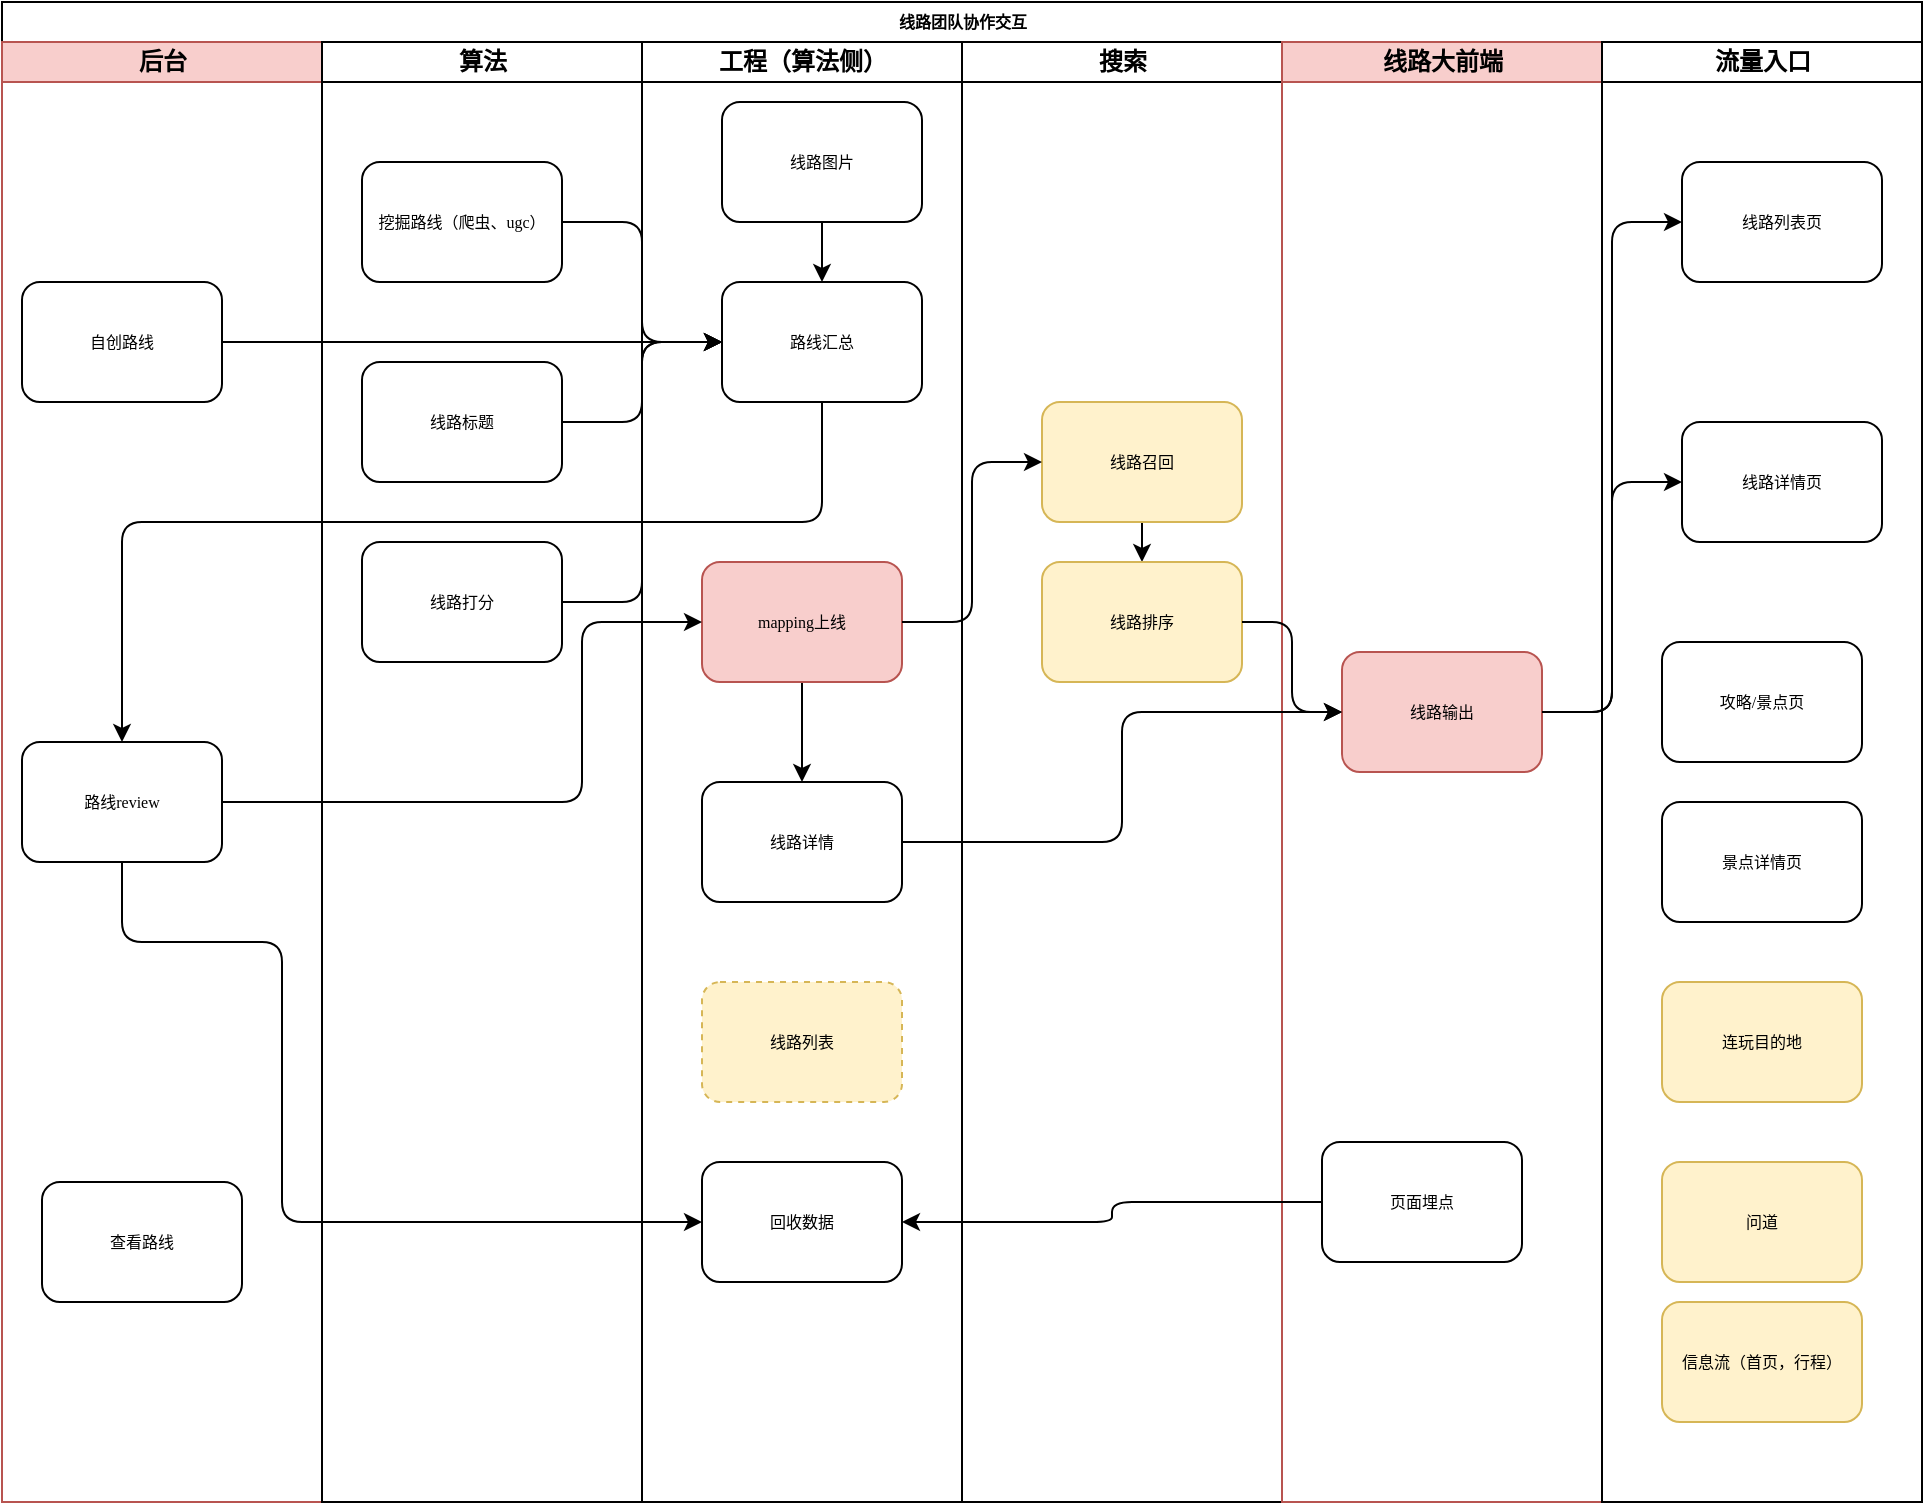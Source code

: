 <mxfile version="24.7.10" pages="2">
  <diagram name="PGC线路团队协作图" id="74e2e168-ea6b-b213-b513-2b3c1d86103e">
    <mxGraphModel dx="2074" dy="1118" grid="1" gridSize="10" guides="1" tooltips="1" connect="1" arrows="1" fold="1" page="1" pageScale="1" pageWidth="1100" pageHeight="850" background="none" math="0" shadow="0">
      <root>
        <mxCell id="0" />
        <mxCell id="1" parent="0" />
        <mxCell id="77e6c97f196da883-1" value="线路团队协作交互" style="swimlane;html=1;childLayout=stackLayout;startSize=20;rounded=0;shadow=0;labelBackgroundColor=none;strokeWidth=1;fontFamily=Verdana;fontSize=8;align=center;" parent="1" vertex="1">
          <mxGeometry x="70" y="30" width="960" height="750" as="geometry" />
        </mxCell>
        <mxCell id="77e6c97f196da883-2" value="后台" style="swimlane;html=1;startSize=20;fillColor=#f8cecc;strokeColor=#b85450;" parent="77e6c97f196da883-1" vertex="1">
          <mxGeometry y="20" width="160" height="730" as="geometry" />
        </mxCell>
        <mxCell id="77e6c97f196da883-8" value="自创路线" style="rounded=1;whiteSpace=wrap;html=1;shadow=0;labelBackgroundColor=none;strokeWidth=1;fontFamily=Verdana;fontSize=8;align=center;" parent="77e6c97f196da883-2" vertex="1">
          <mxGeometry x="10" y="120" width="100" height="60" as="geometry" />
        </mxCell>
        <mxCell id="77e6c97f196da883-9" value="路线review" style="rounded=1;whiteSpace=wrap;html=1;shadow=0;labelBackgroundColor=none;strokeWidth=1;fontFamily=Verdana;fontSize=8;align=center;" parent="77e6c97f196da883-2" vertex="1">
          <mxGeometry x="10" y="350" width="100" height="60" as="geometry" />
        </mxCell>
        <mxCell id="mpfO-ckbmW8xnLMsvUuP-3" value="查看路线" style="rounded=1;whiteSpace=wrap;html=1;shadow=0;labelBackgroundColor=none;strokeWidth=1;fontFamily=Verdana;fontSize=8;align=center;" vertex="1" parent="77e6c97f196da883-2">
          <mxGeometry x="20" y="570" width="100" height="60" as="geometry" />
        </mxCell>
        <mxCell id="77e6c97f196da883-3" value="算法" style="swimlane;html=1;startSize=20;" parent="77e6c97f196da883-1" vertex="1">
          <mxGeometry x="160" y="20" width="160" height="730" as="geometry" />
        </mxCell>
        <mxCell id="xqhfm99gbNMzv0-Y3LiP-1" value="挖掘路线（爬虫、ugc）" style="rounded=1;whiteSpace=wrap;html=1;shadow=0;labelBackgroundColor=none;strokeWidth=1;fontFamily=Verdana;fontSize=8;align=center;" vertex="1" parent="77e6c97f196da883-3">
          <mxGeometry x="20" y="60" width="100" height="60" as="geometry" />
        </mxCell>
        <mxCell id="xqhfm99gbNMzv0-Y3LiP-5" value="线路标题" style="rounded=1;whiteSpace=wrap;html=1;shadow=0;labelBackgroundColor=none;strokeWidth=1;fontFamily=Verdana;fontSize=8;align=center;" vertex="1" parent="77e6c97f196da883-3">
          <mxGeometry x="20" y="160" width="100" height="60" as="geometry" />
        </mxCell>
        <mxCell id="xqhfm99gbNMzv0-Y3LiP-16" value="线路打分" style="rounded=1;whiteSpace=wrap;html=1;shadow=0;labelBackgroundColor=none;strokeWidth=1;fontFamily=Verdana;fontSize=8;align=center;" vertex="1" parent="77e6c97f196da883-3">
          <mxGeometry x="20" y="250" width="100" height="60" as="geometry" />
        </mxCell>
        <mxCell id="77e6c97f196da883-4" value="工程（算法侧）" style="swimlane;html=1;startSize=20;" parent="77e6c97f196da883-1" vertex="1">
          <mxGeometry x="320" y="20" width="160" height="730" as="geometry" />
        </mxCell>
        <mxCell id="77e6c97f196da883-12" value="路线汇总" style="rounded=1;whiteSpace=wrap;html=1;shadow=0;labelBackgroundColor=none;strokeWidth=1;fontFamily=Verdana;fontSize=8;align=center;" parent="77e6c97f196da883-4" vertex="1">
          <mxGeometry x="40" y="120" width="100" height="60" as="geometry" />
        </mxCell>
        <mxCell id="xqhfm99gbNMzv0-Y3LiP-18" style="edgeStyle=orthogonalEdgeStyle;rounded=0;orthogonalLoop=1;jettySize=auto;html=1;exitX=0.5;exitY=1;exitDx=0;exitDy=0;entryX=0.5;entryY=0;entryDx=0;entryDy=0;" edge="1" parent="77e6c97f196da883-4" source="77e6c97f196da883-11" target="xqhfm99gbNMzv0-Y3LiP-15">
          <mxGeometry relative="1" as="geometry" />
        </mxCell>
        <mxCell id="77e6c97f196da883-11" value="mapping上线" style="rounded=1;whiteSpace=wrap;html=1;shadow=0;labelBackgroundColor=none;strokeWidth=1;fontFamily=Verdana;fontSize=8;align=center;fillColor=#f8cecc;strokeColor=#b85450;" parent="77e6c97f196da883-4" vertex="1">
          <mxGeometry x="30" y="260" width="100" height="60" as="geometry" />
        </mxCell>
        <mxCell id="xqhfm99gbNMzv0-Y3LiP-7" style="edgeStyle=orthogonalEdgeStyle;rounded=0;orthogonalLoop=1;jettySize=auto;html=1;exitX=0.5;exitY=1;exitDx=0;exitDy=0;entryX=0.5;entryY=0;entryDx=0;entryDy=0;" edge="1" parent="77e6c97f196da883-4" source="xqhfm99gbNMzv0-Y3LiP-6" target="77e6c97f196da883-12">
          <mxGeometry relative="1" as="geometry" />
        </mxCell>
        <mxCell id="xqhfm99gbNMzv0-Y3LiP-6" value="线路图片" style="rounded=1;whiteSpace=wrap;html=1;shadow=0;labelBackgroundColor=none;strokeWidth=1;fontFamily=Verdana;fontSize=8;align=center;" vertex="1" parent="77e6c97f196da883-4">
          <mxGeometry x="40" y="30" width="100" height="60" as="geometry" />
        </mxCell>
        <mxCell id="xqhfm99gbNMzv0-Y3LiP-15" value="线路详情" style="rounded=1;whiteSpace=wrap;html=1;shadow=0;labelBackgroundColor=none;strokeWidth=1;fontFamily=Verdana;fontSize=8;align=center;" vertex="1" parent="77e6c97f196da883-4">
          <mxGeometry x="30" y="370" width="100" height="60" as="geometry" />
        </mxCell>
        <mxCell id="mpfO-ckbmW8xnLMsvUuP-2" value="回收数据" style="rounded=1;whiteSpace=wrap;html=1;shadow=0;labelBackgroundColor=none;strokeWidth=1;fontFamily=Verdana;fontSize=8;align=center;" vertex="1" parent="77e6c97f196da883-4">
          <mxGeometry x="30" y="560" width="100" height="60" as="geometry" />
        </mxCell>
        <mxCell id="mpfO-ckbmW8xnLMsvUuP-7" value="线路列表" style="rounded=1;whiteSpace=wrap;html=1;shadow=0;labelBackgroundColor=none;strokeWidth=1;fontFamily=Verdana;fontSize=8;align=center;dashed=1;fillColor=#fff2cc;strokeColor=#d6b656;" vertex="1" parent="77e6c97f196da883-4">
          <mxGeometry x="30" y="470" width="100" height="60" as="geometry" />
        </mxCell>
        <mxCell id="77e6c97f196da883-5" value="搜索" style="swimlane;html=1;startSize=20;" parent="77e6c97f196da883-1" vertex="1">
          <mxGeometry x="480" y="20" width="160" height="730" as="geometry" />
        </mxCell>
        <mxCell id="xqhfm99gbNMzv0-Y3LiP-13" style="edgeStyle=orthogonalEdgeStyle;rounded=0;orthogonalLoop=1;jettySize=auto;html=1;exitX=0.5;exitY=1;exitDx=0;exitDy=0;entryX=0.5;entryY=0;entryDx=0;entryDy=0;" edge="1" parent="77e6c97f196da883-5" source="77e6c97f196da883-15" target="xqhfm99gbNMzv0-Y3LiP-12">
          <mxGeometry relative="1" as="geometry" />
        </mxCell>
        <mxCell id="77e6c97f196da883-15" value="线路召回" style="rounded=1;whiteSpace=wrap;html=1;shadow=0;labelBackgroundColor=none;strokeWidth=1;fontFamily=Verdana;fontSize=8;align=center;fillColor=#fff2cc;strokeColor=#d6b656;" parent="77e6c97f196da883-5" vertex="1">
          <mxGeometry x="40" y="180" width="100" height="60" as="geometry" />
        </mxCell>
        <mxCell id="xqhfm99gbNMzv0-Y3LiP-12" value="线路排序" style="rounded=1;whiteSpace=wrap;html=1;shadow=0;labelBackgroundColor=none;strokeWidth=1;fontFamily=Verdana;fontSize=8;align=center;fillColor=#fff2cc;strokeColor=#d6b656;" vertex="1" parent="77e6c97f196da883-5">
          <mxGeometry x="40" y="260" width="100" height="60" as="geometry" />
        </mxCell>
        <mxCell id="77e6c97f196da883-6" value="线路大前端" style="swimlane;html=1;startSize=20;fillColor=#f8cecc;strokeColor=#b85450;" parent="77e6c97f196da883-1" vertex="1">
          <mxGeometry x="640" y="20" width="160" height="730" as="geometry" />
        </mxCell>
        <mxCell id="xqhfm99gbNMzv0-Y3LiP-14" value="线路输出" style="rounded=1;whiteSpace=wrap;html=1;shadow=0;labelBackgroundColor=none;strokeWidth=1;fontFamily=Verdana;fontSize=8;align=center;fillColor=#f8cecc;strokeColor=#b85450;" vertex="1" parent="77e6c97f196da883-6">
          <mxGeometry x="30" y="305" width="100" height="60" as="geometry" />
        </mxCell>
        <mxCell id="mpfO-ckbmW8xnLMsvUuP-1" value="页面埋点" style="rounded=1;whiteSpace=wrap;html=1;shadow=0;labelBackgroundColor=none;strokeWidth=1;fontFamily=Verdana;fontSize=8;align=center;" vertex="1" parent="77e6c97f196da883-6">
          <mxGeometry x="20" y="550" width="100" height="60" as="geometry" />
        </mxCell>
        <mxCell id="77e6c97f196da883-7" value="流量入口" style="swimlane;html=1;startSize=20;" parent="77e6c97f196da883-1" vertex="1">
          <mxGeometry x="800" y="20" width="160" height="730" as="geometry" />
        </mxCell>
        <mxCell id="77e6c97f196da883-24" value="连玩目的地" style="rounded=1;whiteSpace=wrap;html=1;shadow=0;labelBackgroundColor=none;strokeWidth=1;fontFamily=Verdana;fontSize=8;align=center;fillColor=#fff2cc;strokeColor=#d6b656;" parent="77e6c97f196da883-7" vertex="1">
          <mxGeometry x="30" y="470" width="100" height="60" as="geometry" />
        </mxCell>
        <mxCell id="xqhfm99gbNMzv0-Y3LiP-21" value="攻略/景点页" style="rounded=1;whiteSpace=wrap;html=1;shadow=0;labelBackgroundColor=none;strokeWidth=1;fontFamily=Verdana;fontSize=8;align=center;" vertex="1" parent="77e6c97f196da883-7">
          <mxGeometry x="30" y="300" width="100" height="60" as="geometry" />
        </mxCell>
        <mxCell id="xqhfm99gbNMzv0-Y3LiP-22" value="线路列表页" style="rounded=1;whiteSpace=wrap;html=1;shadow=0;labelBackgroundColor=none;strokeWidth=1;fontFamily=Verdana;fontSize=8;align=center;" vertex="1" parent="77e6c97f196da883-7">
          <mxGeometry x="40" y="60" width="100" height="60" as="geometry" />
        </mxCell>
        <mxCell id="xqhfm99gbNMzv0-Y3LiP-23" value="线路详情页" style="rounded=1;whiteSpace=wrap;html=1;shadow=0;labelBackgroundColor=none;strokeWidth=1;fontFamily=Verdana;fontSize=8;align=center;" vertex="1" parent="77e6c97f196da883-7">
          <mxGeometry x="40" y="190" width="100" height="60" as="geometry" />
        </mxCell>
        <mxCell id="77e6c97f196da883-18" value="景点详情页" style="rounded=1;whiteSpace=wrap;html=1;shadow=0;labelBackgroundColor=none;strokeWidth=1;fontFamily=Verdana;fontSize=8;align=center;" parent="77e6c97f196da883-7" vertex="1">
          <mxGeometry x="30" y="380" width="100" height="60" as="geometry" />
        </mxCell>
        <mxCell id="77e6c97f196da883-21" value="问道" style="rounded=1;whiteSpace=wrap;html=1;shadow=0;labelBackgroundColor=none;strokeWidth=1;fontFamily=Verdana;fontSize=8;align=center;fillColor=#fff2cc;strokeColor=#d6b656;" parent="77e6c97f196da883-7" vertex="1">
          <mxGeometry x="30" y="560" width="100" height="60" as="geometry" />
        </mxCell>
        <mxCell id="xqhfm99gbNMzv0-Y3LiP-80" value="信息流（首页，行程）" style="rounded=1;whiteSpace=wrap;html=1;shadow=0;labelBackgroundColor=none;strokeWidth=1;fontFamily=Verdana;fontSize=8;align=center;fillColor=#fff2cc;strokeColor=#d6b656;" vertex="1" parent="77e6c97f196da883-7">
          <mxGeometry x="30" y="630" width="100" height="60" as="geometry" />
        </mxCell>
        <mxCell id="xqhfm99gbNMzv0-Y3LiP-2" style="edgeStyle=orthogonalEdgeStyle;rounded=1;orthogonalLoop=1;jettySize=auto;html=1;exitX=1;exitY=0.5;exitDx=0;exitDy=0;entryX=0;entryY=0.5;entryDx=0;entryDy=0;curved=0;" edge="1" parent="77e6c97f196da883-1" source="xqhfm99gbNMzv0-Y3LiP-1" target="77e6c97f196da883-12">
          <mxGeometry relative="1" as="geometry" />
        </mxCell>
        <mxCell id="xqhfm99gbNMzv0-Y3LiP-3" style="edgeStyle=orthogonalEdgeStyle;rounded=1;orthogonalLoop=1;jettySize=auto;html=1;exitX=1;exitY=0.5;exitDx=0;exitDy=0;entryX=0;entryY=0.5;entryDx=0;entryDy=0;curved=0;" edge="1" parent="77e6c97f196da883-1" source="77e6c97f196da883-8" target="77e6c97f196da883-12">
          <mxGeometry relative="1" as="geometry" />
        </mxCell>
        <mxCell id="xqhfm99gbNMzv0-Y3LiP-4" style="edgeStyle=orthogonalEdgeStyle;rounded=1;orthogonalLoop=1;jettySize=auto;html=1;exitX=0.5;exitY=1;exitDx=0;exitDy=0;entryX=0.5;entryY=0;entryDx=0;entryDy=0;curved=0;" edge="1" parent="77e6c97f196da883-1" source="77e6c97f196da883-12" target="77e6c97f196da883-9">
          <mxGeometry relative="1" as="geometry">
            <Array as="points">
              <mxPoint x="410" y="260" />
              <mxPoint x="60" y="260" />
            </Array>
          </mxGeometry>
        </mxCell>
        <mxCell id="xqhfm99gbNMzv0-Y3LiP-9" style="edgeStyle=orthogonalEdgeStyle;rounded=1;orthogonalLoop=1;jettySize=auto;html=1;exitX=1;exitY=0.5;exitDx=0;exitDy=0;entryX=0;entryY=0.5;entryDx=0;entryDy=0;curved=0;" edge="1" parent="77e6c97f196da883-1" source="xqhfm99gbNMzv0-Y3LiP-5" target="77e6c97f196da883-12">
          <mxGeometry relative="1" as="geometry" />
        </mxCell>
        <mxCell id="xqhfm99gbNMzv0-Y3LiP-10" style="edgeStyle=orthogonalEdgeStyle;rounded=1;orthogonalLoop=1;jettySize=auto;html=1;exitX=1;exitY=0.5;exitDx=0;exitDy=0;entryX=0;entryY=0.5;entryDx=0;entryDy=0;curved=0;" edge="1" parent="77e6c97f196da883-1" source="77e6c97f196da883-9" target="77e6c97f196da883-11">
          <mxGeometry relative="1" as="geometry">
            <Array as="points">
              <mxPoint x="290" y="400" />
              <mxPoint x="290" y="310" />
            </Array>
          </mxGeometry>
        </mxCell>
        <mxCell id="xqhfm99gbNMzv0-Y3LiP-17" style="edgeStyle=orthogonalEdgeStyle;rounded=1;orthogonalLoop=1;jettySize=auto;html=1;exitX=1;exitY=0.5;exitDx=0;exitDy=0;entryX=0;entryY=0.5;entryDx=0;entryDy=0;curved=0;" edge="1" parent="77e6c97f196da883-1" source="xqhfm99gbNMzv0-Y3LiP-16" target="77e6c97f196da883-12">
          <mxGeometry relative="1" as="geometry" />
        </mxCell>
        <mxCell id="xqhfm99gbNMzv0-Y3LiP-19" style="edgeStyle=orthogonalEdgeStyle;rounded=1;orthogonalLoop=1;jettySize=auto;html=1;exitX=1;exitY=0.5;exitDx=0;exitDy=0;entryX=0;entryY=0.5;entryDx=0;entryDy=0;curved=0;" edge="1" parent="77e6c97f196da883-1" source="xqhfm99gbNMzv0-Y3LiP-12" target="xqhfm99gbNMzv0-Y3LiP-14">
          <mxGeometry relative="1" as="geometry" />
        </mxCell>
        <mxCell id="xqhfm99gbNMzv0-Y3LiP-20" style="edgeStyle=orthogonalEdgeStyle;rounded=1;orthogonalLoop=1;jettySize=auto;html=1;exitX=1;exitY=0.5;exitDx=0;exitDy=0;entryX=0;entryY=0.5;entryDx=0;entryDy=0;curved=0;" edge="1" parent="77e6c97f196da883-1" source="xqhfm99gbNMzv0-Y3LiP-15" target="xqhfm99gbNMzv0-Y3LiP-14">
          <mxGeometry relative="1" as="geometry" />
        </mxCell>
        <mxCell id="xqhfm99gbNMzv0-Y3LiP-78" style="edgeStyle=orthogonalEdgeStyle;rounded=1;orthogonalLoop=1;jettySize=auto;html=1;exitX=1;exitY=0.5;exitDx=0;exitDy=0;entryX=0;entryY=0.5;entryDx=0;entryDy=0;curved=0;" edge="1" parent="77e6c97f196da883-1" source="xqhfm99gbNMzv0-Y3LiP-14" target="xqhfm99gbNMzv0-Y3LiP-22">
          <mxGeometry relative="1" as="geometry" />
        </mxCell>
        <mxCell id="xqhfm99gbNMzv0-Y3LiP-79" style="edgeStyle=orthogonalEdgeStyle;rounded=1;orthogonalLoop=1;jettySize=auto;html=1;exitX=1;exitY=0.5;exitDx=0;exitDy=0;entryX=0;entryY=0.5;entryDx=0;entryDy=0;curved=0;" edge="1" parent="77e6c97f196da883-1" source="xqhfm99gbNMzv0-Y3LiP-14" target="xqhfm99gbNMzv0-Y3LiP-23">
          <mxGeometry relative="1" as="geometry" />
        </mxCell>
        <mxCell id="mpfO-ckbmW8xnLMsvUuP-4" style="edgeStyle=orthogonalEdgeStyle;rounded=1;orthogonalLoop=1;jettySize=auto;html=1;exitX=1;exitY=0.5;exitDx=0;exitDy=0;entryX=0;entryY=0.5;entryDx=0;entryDy=0;curved=0;" edge="1" parent="77e6c97f196da883-1" source="77e6c97f196da883-11" target="77e6c97f196da883-15">
          <mxGeometry relative="1" as="geometry" />
        </mxCell>
        <mxCell id="mpfO-ckbmW8xnLMsvUuP-5" style="edgeStyle=orthogonalEdgeStyle;rounded=1;orthogonalLoop=1;jettySize=auto;html=1;exitX=0;exitY=0.5;exitDx=0;exitDy=0;entryX=1;entryY=0.5;entryDx=0;entryDy=0;curved=0;" edge="1" parent="77e6c97f196da883-1" source="mpfO-ckbmW8xnLMsvUuP-1" target="mpfO-ckbmW8xnLMsvUuP-2">
          <mxGeometry relative="1" as="geometry" />
        </mxCell>
        <mxCell id="mpfO-ckbmW8xnLMsvUuP-6" style="edgeStyle=orthogonalEdgeStyle;rounded=1;orthogonalLoop=1;jettySize=auto;html=1;exitX=0.5;exitY=1;exitDx=0;exitDy=0;entryX=0;entryY=0.5;entryDx=0;entryDy=0;curved=0;" edge="1" parent="77e6c97f196da883-1" source="77e6c97f196da883-9" target="mpfO-ckbmW8xnLMsvUuP-2">
          <mxGeometry relative="1" as="geometry">
            <Array as="points">
              <mxPoint x="60" y="470" />
              <mxPoint x="140" y="470" />
              <mxPoint x="140" y="610" />
            </Array>
          </mxGeometry>
        </mxCell>
      </root>
    </mxGraphModel>
  </diagram>
  <diagram id="_js0Lwde9yJt927ap3Ep" name="ugc架构体系图">
    <mxGraphModel dx="1430" dy="771" grid="1" gridSize="10" guides="1" tooltips="1" connect="1" arrows="1" fold="1" page="1" pageScale="1" pageWidth="827" pageHeight="1169" math="0" shadow="0">
      <root>
        <mxCell id="0" />
        <mxCell id="1" parent="0" />
        <mxCell id="4oWkyKNjgnM24SRwnKpT-19" style="edgeStyle=orthogonalEdgeStyle;rounded=0;orthogonalLoop=1;jettySize=auto;html=1;exitX=0.5;exitY=1;exitDx=0;exitDy=0;" parent="1" source="4oWkyKNjgnM24SRwnKpT-2" target="4oWkyKNjgnM24SRwnKpT-5" edge="1">
          <mxGeometry relative="1" as="geometry" />
        </mxCell>
        <mxCell id="4oWkyKNjgnM24SRwnKpT-2" value="地图" style="shape=actor;whiteSpace=wrap;html=1;" parent="1" vertex="1">
          <mxGeometry x="150" y="50" width="40" height="60" as="geometry" />
        </mxCell>
        <mxCell id="4oWkyKNjgnM24SRwnKpT-20" style="edgeStyle=orthogonalEdgeStyle;rounded=0;orthogonalLoop=1;jettySize=auto;html=1;exitX=0.5;exitY=1;exitDx=0;exitDy=0;dashed=1;" parent="1" source="4oWkyKNjgnM24SRwnKpT-3" target="4oWkyKNjgnM24SRwnKpT-6" edge="1">
          <mxGeometry relative="1" as="geometry" />
        </mxCell>
        <mxCell id="4oWkyKNjgnM24SRwnKpT-3" value="行程" style="shape=actor;whiteSpace=wrap;html=1;" parent="1" vertex="1">
          <mxGeometry x="240" y="50" width="40" height="60" as="geometry" />
        </mxCell>
        <mxCell id="4oWkyKNjgnM24SRwnKpT-21" style="edgeStyle=orthogonalEdgeStyle;rounded=0;orthogonalLoop=1;jettySize=auto;html=1;exitX=0.5;exitY=1;exitDx=0;exitDy=0;entryX=0.5;entryY=0;entryDx=0;entryDy=0;dashed=1;" parent="1" source="4oWkyKNjgnM24SRwnKpT-4" target="4oWkyKNjgnM24SRwnKpT-6" edge="1">
          <mxGeometry relative="1" as="geometry" />
        </mxCell>
        <mxCell id="4oWkyKNjgnM24SRwnKpT-4" value="My Trips" style="shape=actor;whiteSpace=wrap;html=1;" parent="1" vertex="1">
          <mxGeometry x="324" y="50" width="40" height="60" as="geometry" />
        </mxCell>
        <mxCell id="4oWkyKNjgnM24SRwnKpT-26" style="edgeStyle=orthogonalEdgeStyle;rounded=0;orthogonalLoop=1;jettySize=auto;html=1;exitX=1;exitY=0.5;exitDx=0;exitDy=0;entryX=0;entryY=0.25;entryDx=0;entryDy=0;" parent="1" source="4oWkyKNjgnM24SRwnKpT-5" target="4oWkyKNjgnM24SRwnKpT-6" edge="1">
          <mxGeometry relative="1" as="geometry" />
        </mxCell>
        <mxCell id="4oWkyKNjgnM24SRwnKpT-5" value="100026003" style="rounded=1;whiteSpace=wrap;html=1;fillColor=#dae8fc;strokeColor=#6c8ebf;" parent="1" vertex="1">
          <mxGeometry x="130" y="150" width="120" height="60" as="geometry" />
        </mxCell>
        <mxCell id="4oWkyKNjgnM24SRwnKpT-27" style="edgeStyle=orthogonalEdgeStyle;rounded=0;orthogonalLoop=1;jettySize=auto;html=1;exitX=0.5;exitY=1;exitDx=0;exitDy=0;" parent="1" source="4oWkyKNjgnM24SRwnKpT-6" target="4oWkyKNjgnM24SRwnKpT-11" edge="1">
          <mxGeometry relative="1" as="geometry" />
        </mxCell>
        <mxCell id="4oWkyKNjgnM24SRwnKpT-6" value="100018579" style="rounded=1;whiteSpace=wrap;html=1;fillColor=#dae8fc;strokeColor=#6c8ebf;" parent="1" vertex="1">
          <mxGeometry x="284" y="165" width="120" height="60" as="geometry" />
        </mxCell>
        <mxCell id="4oWkyKNjgnM24SRwnKpT-25" style="edgeStyle=orthogonalEdgeStyle;rounded=0;orthogonalLoop=1;jettySize=auto;html=1;exitX=0;exitY=0.5;exitDx=0;exitDy=0;entryX=1;entryY=0.25;entryDx=0;entryDy=0;" parent="1" source="4oWkyKNjgnM24SRwnKpT-8" target="4oWkyKNjgnM24SRwnKpT-6" edge="1">
          <mxGeometry relative="1" as="geometry" />
        </mxCell>
        <mxCell id="4oWkyKNjgnM24SRwnKpT-8" value="100052702" style="rounded=1;whiteSpace=wrap;html=1;fillColor=#dae8fc;strokeColor=#6c8ebf;" parent="1" vertex="1">
          <mxGeometry x="430" y="150" width="120" height="60" as="geometry" />
        </mxCell>
        <mxCell id="4oWkyKNjgnM24SRwnKpT-22" style="edgeStyle=orthogonalEdgeStyle;rounded=0;orthogonalLoop=1;jettySize=auto;html=1;exitX=0.5;exitY=1;exitDx=0;exitDy=0;entryX=0.5;entryY=0;entryDx=0;entryDy=0;" parent="1" source="4oWkyKNjgnM24SRwnKpT-9" target="4oWkyKNjgnM24SRwnKpT-8" edge="1">
          <mxGeometry relative="1" as="geometry" />
        </mxCell>
        <mxCell id="4oWkyKNjgnM24SRwnKpT-9" value="线路详情融合页" style="shape=actor;whiteSpace=wrap;html=1;fillColor=#ffe6cc;strokeColor=#d79b00;" parent="1" vertex="1">
          <mxGeometry x="470" y="50" width="40" height="60" as="geometry" />
        </mxCell>
        <mxCell id="4oWkyKNjgnM24SRwnKpT-15" value="" style="edgeStyle=orthogonalEdgeStyle;rounded=0;orthogonalLoop=1;jettySize=auto;html=1;" parent="1" source="4oWkyKNjgnM24SRwnKpT-10" target="4oWkyKNjgnM24SRwnKpT-14" edge="1">
          <mxGeometry relative="1" as="geometry" />
        </mxCell>
        <mxCell id="4oWkyKNjgnM24SRwnKpT-10" value="hive" style="rounded=1;whiteSpace=wrap;html=1;" parent="1" vertex="1">
          <mxGeometry x="540" y="360" width="120" height="60" as="geometry" />
        </mxCell>
        <mxCell id="4oWkyKNjgnM24SRwnKpT-11" value="100018562" style="rounded=1;whiteSpace=wrap;html=1;fillColor=#dae8fc;strokeColor=#6c8ebf;" parent="1" vertex="1">
          <mxGeometry x="284" y="260" width="120" height="60" as="geometry" />
        </mxCell>
        <mxCell id="4oWkyKNjgnM24SRwnKpT-23" style="edgeStyle=orthogonalEdgeStyle;rounded=0;orthogonalLoop=1;jettySize=auto;html=1;entryX=0.5;entryY=0;entryDx=0;entryDy=0;dashed=1;" parent="1" source="4oWkyKNjgnM24SRwnKpT-12" target="4oWkyKNjgnM24SRwnKpT-6" edge="1">
          <mxGeometry relative="1" as="geometry" />
        </mxCell>
        <mxCell id="4oWkyKNjgnM24SRwnKpT-12" value="其他入口" style="shape=actor;whiteSpace=wrap;html=1;" parent="1" vertex="1">
          <mxGeometry x="404" y="50" width="40" height="60" as="geometry" />
        </mxCell>
        <mxCell id="4oWkyKNjgnM24SRwnKpT-18" style="edgeStyle=orthogonalEdgeStyle;rounded=0;orthogonalLoop=1;jettySize=auto;html=1;exitX=1;exitY=0.5;exitDx=0;exitDy=0;exitPerimeter=0;entryX=0;entryY=0.5;entryDx=0;entryDy=0;" parent="1" source="4oWkyKNjgnM24SRwnKpT-13" target="4oWkyKNjgnM24SRwnKpT-10" edge="1">
          <mxGeometry relative="1" as="geometry" />
        </mxCell>
        <mxCell id="4oWkyKNjgnM24SRwnKpT-13" value="gstripscheduledb" style="strokeWidth=2;html=1;shape=mxgraph.flowchart.database;whiteSpace=wrap;fillColor=#dae8fc;strokeColor=#6c8ebf;" parent="1" vertex="1">
          <mxGeometry x="296" y="380" width="96" height="60" as="geometry" />
        </mxCell>
        <mxCell id="4oWkyKNjgnM24SRwnKpT-14" value="回补算法" style="shape=step;perimeter=stepPerimeter;whiteSpace=wrap;html=1;fixedSize=1;rounded=1;" parent="1" vertex="1">
          <mxGeometry x="700" y="290" width="120" height="80" as="geometry" />
        </mxCell>
        <mxCell id="4oWkyKNjgnM24SRwnKpT-16" value="离线分析" style="shape=step;perimeter=stepPerimeter;whiteSpace=wrap;html=1;fixedSize=1;" parent="1" vertex="1">
          <mxGeometry x="700" y="400" width="120" height="80" as="geometry" />
        </mxCell>
        <mxCell id="4oWkyKNjgnM24SRwnKpT-17" style="edgeStyle=orthogonalEdgeStyle;rounded=0;orthogonalLoop=1;jettySize=auto;html=1;entryX=0.106;entryY=0.583;entryDx=0;entryDy=0;entryPerimeter=0;" parent="1" source="4oWkyKNjgnM24SRwnKpT-10" target="4oWkyKNjgnM24SRwnKpT-16" edge="1">
          <mxGeometry relative="1" as="geometry" />
        </mxCell>
        <mxCell id="4oWkyKNjgnM24SRwnKpT-28" style="edgeStyle=orthogonalEdgeStyle;rounded=0;orthogonalLoop=1;jettySize=auto;html=1;entryX=0.5;entryY=0;entryDx=0;entryDy=0;entryPerimeter=0;" parent="1" source="4oWkyKNjgnM24SRwnKpT-11" target="4oWkyKNjgnM24SRwnKpT-13" edge="1">
          <mxGeometry relative="1" as="geometry" />
        </mxCell>
        <mxCell id="eCaT4QuKcjd7hBBZV822-1" value="PGC线路列表页" style="shape=actor;whiteSpace=wrap;html=1;fillColor=#ffe6cc;strokeColor=#d79b00;" vertex="1" parent="1">
          <mxGeometry x="530" y="50" width="40" height="60" as="geometry" />
        </mxCell>
      </root>
    </mxGraphModel>
  </diagram>
</mxfile>
